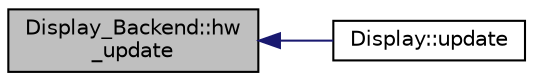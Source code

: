 digraph "Display_Backend::hw_update"
{
 // INTERACTIVE_SVG=YES
  edge [fontname="Helvetica",fontsize="10",labelfontname="Helvetica",labelfontsize="10"];
  node [fontname="Helvetica",fontsize="10",shape=record];
  rankdir="LR";
  Node1 [label="Display_Backend::hw\l_update",height=0.2,width=0.4,color="black", fillcolor="grey75", style="filled", fontcolor="black"];
  Node1 -> Node2 [dir="back",color="midnightblue",fontsize="10",style="solid",fontname="Helvetica"];
  Node2 [label="Display::update",height=0.2,width=0.4,color="black", fillcolor="white", style="filled",URL="$classDisplay.html#ad2740b779d61e461c4dcaaf34f1fcd8f"];
}
